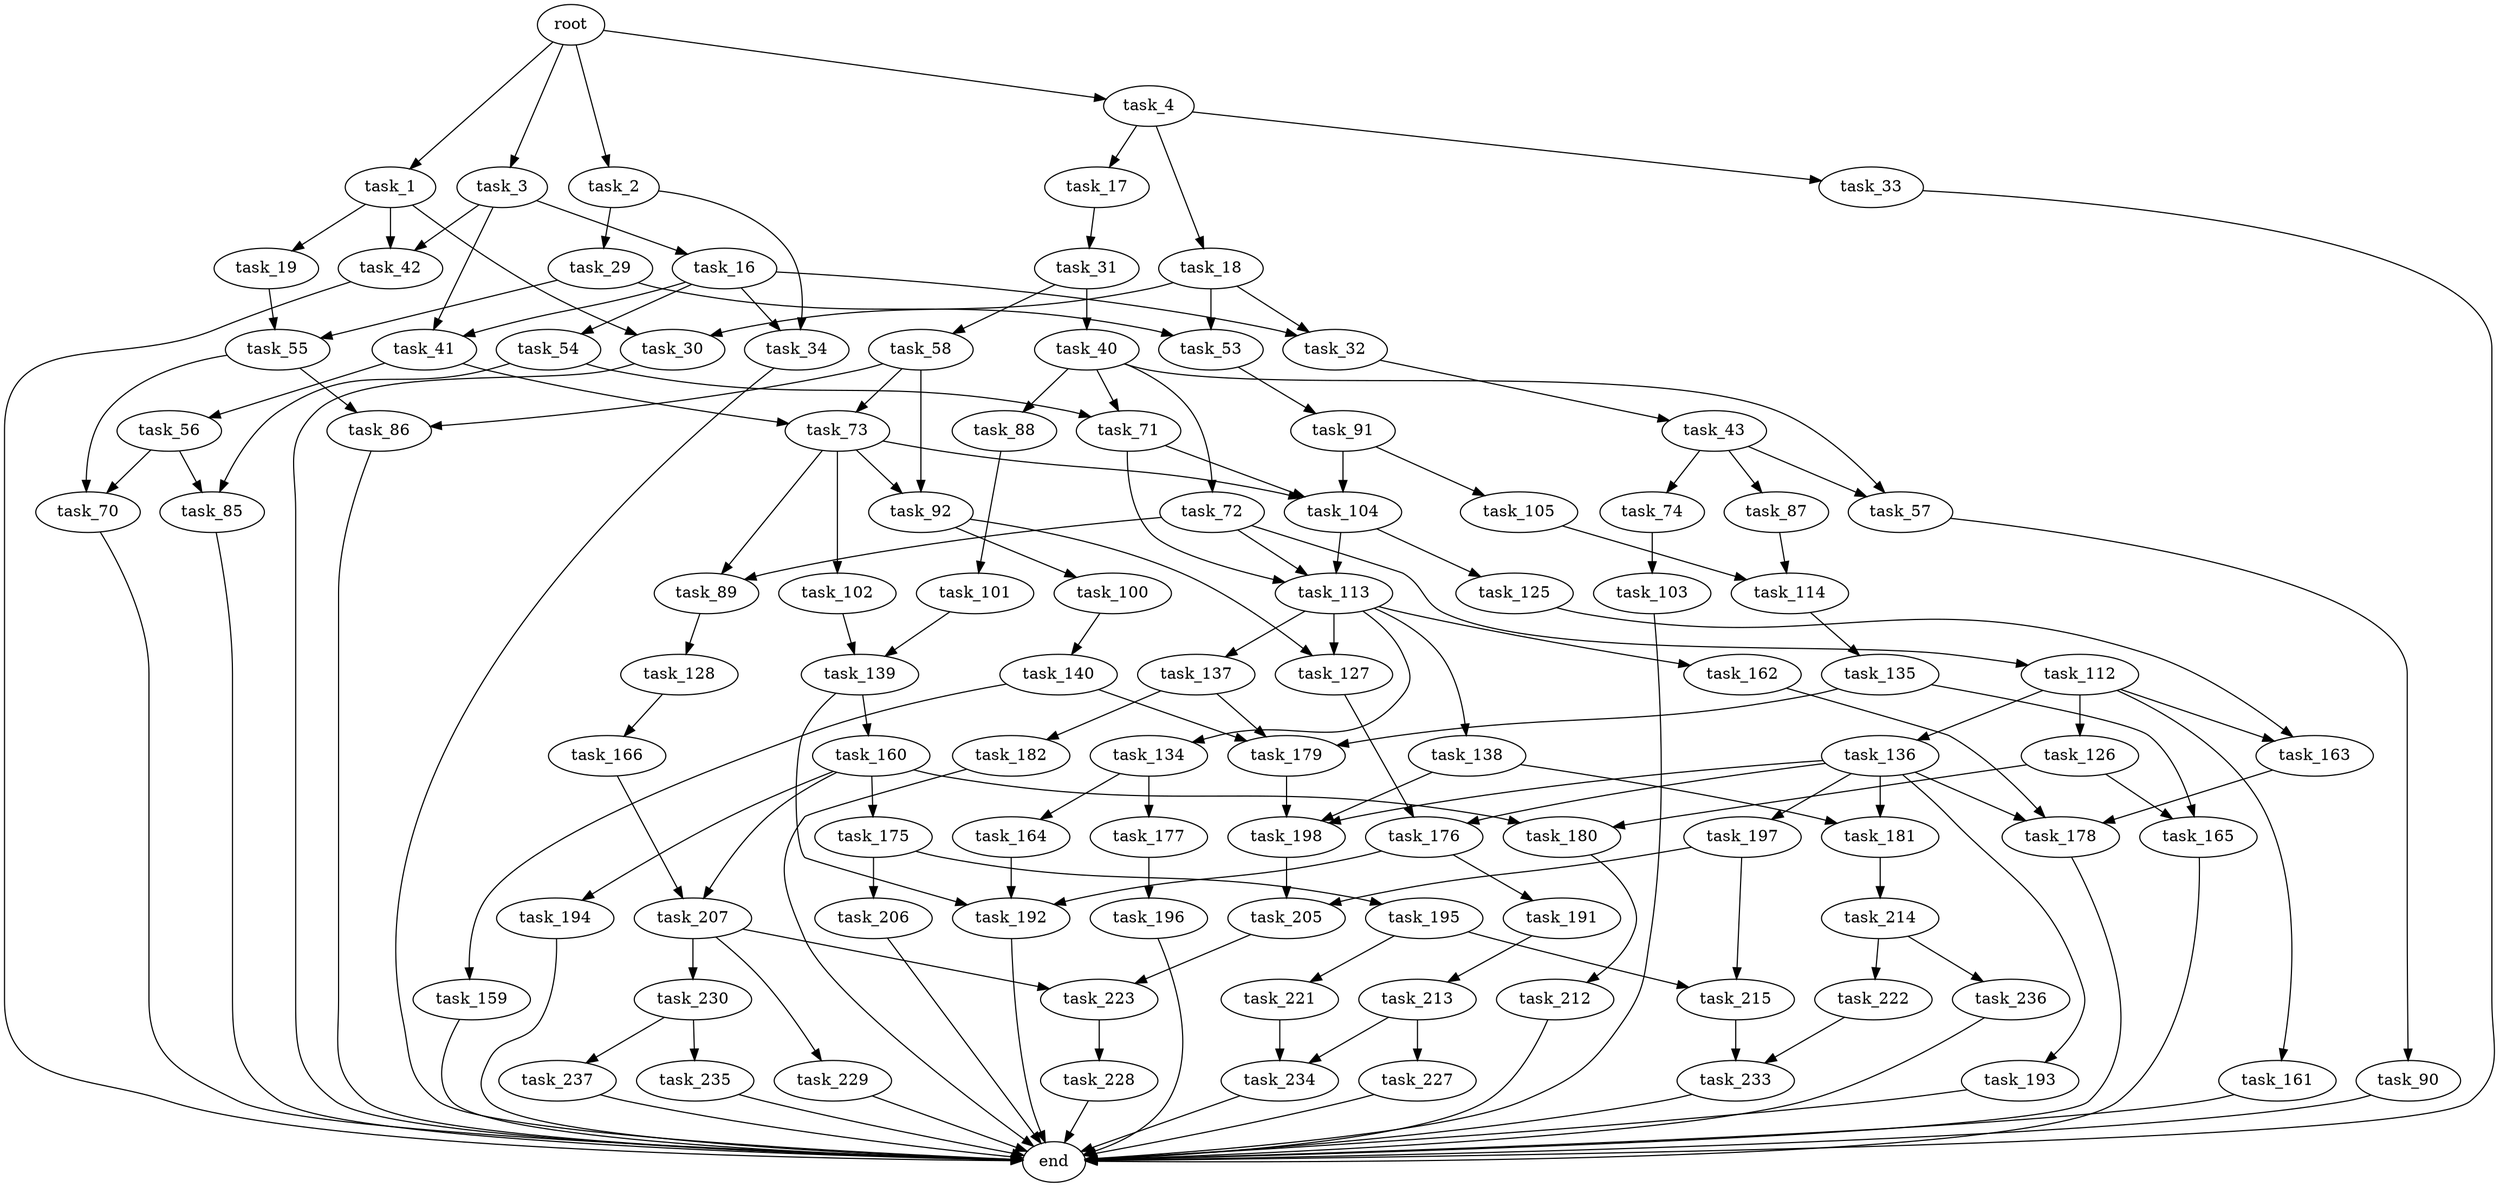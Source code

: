 digraph G {
  root [size="0.000000"];
  task_1 [size="13997344944.000000"];
  task_2 [size="907581304.000000"];
  task_3 [size="6832827970.000000"];
  task_4 [size="134217728000.000000"];
  task_19 [size="1128316506157.000000"];
  task_30 [size="5897452653.000000"];
  task_42 [size="1113064819.000000"];
  task_29 [size="134217728000.000000"];
  task_34 [size="246760793198.000000"];
  task_16 [size="8272134283.000000"];
  task_41 [size="68719476736.000000"];
  task_17 [size="782757789696.000000"];
  task_18 [size="231928233984.000000"];
  task_33 [size="1955291655.000000"];
  task_32 [size="66852885700.000000"];
  task_54 [size="68719476736.000000"];
  task_31 [size="4694924053.000000"];
  task_53 [size="8133925507.000000"];
  task_55 [size="19318270508.000000"];
  end [size="0.000000"];
  task_40 [size="556447693804.000000"];
  task_58 [size="102542422193.000000"];
  task_43 [size="368293445632.000000"];
  task_57 [size="1073741824000.000000"];
  task_71 [size="15121856931.000000"];
  task_72 [size="5039637762.000000"];
  task_88 [size="134217728000.000000"];
  task_56 [size="360016876740.000000"];
  task_73 [size="40608498050.000000"];
  task_74 [size="522881552354.000000"];
  task_87 [size="138259250302.000000"];
  task_91 [size="28991029248.000000"];
  task_85 [size="94790150820.000000"];
  task_70 [size="28991029248.000000"];
  task_86 [size="12041619398.000000"];
  task_90 [size="29910710123.000000"];
  task_92 [size="47168999328.000000"];
  task_104 [size="368293445632.000000"];
  task_113 [size="5698726192.000000"];
  task_89 [size="1073741824000.000000"];
  task_112 [size="2089190813.000000"];
  task_102 [size="46650416029.000000"];
  task_103 [size="25228095884.000000"];
  task_114 [size="11387569918.000000"];
  task_101 [size="2741719942.000000"];
  task_128 [size="8589934592.000000"];
  task_105 [size="10848195603.000000"];
  task_100 [size="37588902940.000000"];
  task_127 [size="747313852646.000000"];
  task_140 [size="8589934592.000000"];
  task_139 [size="782757789696.000000"];
  task_125 [size="8589934592.000000"];
  task_126 [size="231928233984.000000"];
  task_136 [size="361192917198.000000"];
  task_161 [size="3095012752.000000"];
  task_163 [size="8589934592.000000"];
  task_134 [size="1079888581978.000000"];
  task_137 [size="12927494578.000000"];
  task_138 [size="26221340612.000000"];
  task_162 [size="185074863900.000000"];
  task_135 [size="231928233984.000000"];
  task_165 [size="1073741824000.000000"];
  task_180 [size="500176006380.000000"];
  task_176 [size="72512559106.000000"];
  task_166 [size="771936229896.000000"];
  task_164 [size="6511330362.000000"];
  task_177 [size="68719476736.000000"];
  task_179 [size="724854640.000000"];
  task_178 [size="134217728000.000000"];
  task_181 [size="68719476736.000000"];
  task_193 [size="368293445632.000000"];
  task_197 [size="18201975082.000000"];
  task_198 [size="143744284973.000000"];
  task_182 [size="211996940009.000000"];
  task_160 [size="633403000808.000000"];
  task_192 [size="8006554031.000000"];
  task_159 [size="782757789696.000000"];
  task_175 [size="368293445632.000000"];
  task_194 [size="68719476736.000000"];
  task_207 [size="11527875188.000000"];
  task_195 [size="8589934592.000000"];
  task_206 [size="549755813888.000000"];
  task_191 [size="53248308734.000000"];
  task_196 [size="701043249820.000000"];
  task_212 [size="1533280502.000000"];
  task_214 [size="425939205127.000000"];
  task_213 [size="134217728000.000000"];
  task_215 [size="2043814146.000000"];
  task_221 [size="28490536008.000000"];
  task_205 [size="909774273479.000000"];
  task_223 [size="35712880140.000000"];
  task_229 [size="19201195796.000000"];
  task_230 [size="549755813888.000000"];
  task_227 [size="368293445632.000000"];
  task_234 [size="4639002229.000000"];
  task_222 [size="409427322256.000000"];
  task_236 [size="534548519286.000000"];
  task_233 [size="782757789696.000000"];
  task_228 [size="4409236669.000000"];
  task_235 [size="549755813888.000000"];
  task_237 [size="180588614777.000000"];

  root -> task_1 [size="1.000000"];
  root -> task_2 [size="1.000000"];
  root -> task_3 [size="1.000000"];
  root -> task_4 [size="1.000000"];
  task_1 -> task_19 [size="33554432.000000"];
  task_1 -> task_30 [size="33554432.000000"];
  task_1 -> task_42 [size="33554432.000000"];
  task_2 -> task_29 [size="75497472.000000"];
  task_2 -> task_34 [size="75497472.000000"];
  task_3 -> task_16 [size="209715200.000000"];
  task_3 -> task_41 [size="209715200.000000"];
  task_3 -> task_42 [size="209715200.000000"];
  task_4 -> task_17 [size="209715200.000000"];
  task_4 -> task_18 [size="209715200.000000"];
  task_4 -> task_33 [size="209715200.000000"];
  task_19 -> task_55 [size="679477248.000000"];
  task_30 -> end [size="1.000000"];
  task_42 -> end [size="1.000000"];
  task_29 -> task_53 [size="209715200.000000"];
  task_29 -> task_55 [size="209715200.000000"];
  task_34 -> end [size="1.000000"];
  task_16 -> task_32 [size="209715200.000000"];
  task_16 -> task_34 [size="209715200.000000"];
  task_16 -> task_41 [size="209715200.000000"];
  task_16 -> task_54 [size="209715200.000000"];
  task_41 -> task_56 [size="134217728.000000"];
  task_41 -> task_73 [size="134217728.000000"];
  task_17 -> task_31 [size="679477248.000000"];
  task_18 -> task_30 [size="301989888.000000"];
  task_18 -> task_32 [size="301989888.000000"];
  task_18 -> task_53 [size="301989888.000000"];
  task_33 -> end [size="1.000000"];
  task_32 -> task_43 [size="301989888.000000"];
  task_54 -> task_71 [size="134217728.000000"];
  task_54 -> task_85 [size="134217728.000000"];
  task_31 -> task_40 [size="134217728.000000"];
  task_31 -> task_58 [size="134217728.000000"];
  task_53 -> task_91 [size="134217728.000000"];
  task_55 -> task_70 [size="301989888.000000"];
  task_55 -> task_86 [size="301989888.000000"];
  task_40 -> task_57 [size="411041792.000000"];
  task_40 -> task_71 [size="411041792.000000"];
  task_40 -> task_72 [size="411041792.000000"];
  task_40 -> task_88 [size="411041792.000000"];
  task_58 -> task_73 [size="75497472.000000"];
  task_58 -> task_86 [size="75497472.000000"];
  task_58 -> task_92 [size="75497472.000000"];
  task_43 -> task_57 [size="411041792.000000"];
  task_43 -> task_74 [size="411041792.000000"];
  task_43 -> task_87 [size="411041792.000000"];
  task_57 -> task_90 [size="838860800.000000"];
  task_71 -> task_104 [size="838860800.000000"];
  task_71 -> task_113 [size="838860800.000000"];
  task_72 -> task_89 [size="209715200.000000"];
  task_72 -> task_112 [size="209715200.000000"];
  task_72 -> task_113 [size="209715200.000000"];
  task_88 -> task_101 [size="209715200.000000"];
  task_56 -> task_70 [size="679477248.000000"];
  task_56 -> task_85 [size="679477248.000000"];
  task_73 -> task_89 [size="838860800.000000"];
  task_73 -> task_92 [size="838860800.000000"];
  task_73 -> task_102 [size="838860800.000000"];
  task_73 -> task_104 [size="838860800.000000"];
  task_74 -> task_103 [size="679477248.000000"];
  task_87 -> task_114 [size="301989888.000000"];
  task_91 -> task_104 [size="75497472.000000"];
  task_91 -> task_105 [size="75497472.000000"];
  task_85 -> end [size="1.000000"];
  task_70 -> end [size="1.000000"];
  task_86 -> end [size="1.000000"];
  task_90 -> end [size="1.000000"];
  task_92 -> task_100 [size="134217728.000000"];
  task_92 -> task_127 [size="134217728.000000"];
  task_104 -> task_113 [size="411041792.000000"];
  task_104 -> task_125 [size="411041792.000000"];
  task_113 -> task_127 [size="679477248.000000"];
  task_113 -> task_134 [size="679477248.000000"];
  task_113 -> task_137 [size="679477248.000000"];
  task_113 -> task_138 [size="679477248.000000"];
  task_113 -> task_162 [size="679477248.000000"];
  task_89 -> task_128 [size="838860800.000000"];
  task_112 -> task_126 [size="33554432.000000"];
  task_112 -> task_136 [size="33554432.000000"];
  task_112 -> task_161 [size="33554432.000000"];
  task_112 -> task_163 [size="33554432.000000"];
  task_102 -> task_139 [size="33554432.000000"];
  task_103 -> end [size="1.000000"];
  task_114 -> task_135 [size="536870912.000000"];
  task_101 -> task_139 [size="301989888.000000"];
  task_128 -> task_166 [size="33554432.000000"];
  task_105 -> task_114 [size="838860800.000000"];
  task_100 -> task_140 [size="679477248.000000"];
  task_127 -> task_176 [size="679477248.000000"];
  task_140 -> task_159 [size="33554432.000000"];
  task_140 -> task_179 [size="33554432.000000"];
  task_139 -> task_160 [size="679477248.000000"];
  task_139 -> task_192 [size="679477248.000000"];
  task_125 -> task_163 [size="33554432.000000"];
  task_126 -> task_165 [size="301989888.000000"];
  task_126 -> task_180 [size="301989888.000000"];
  task_136 -> task_176 [size="411041792.000000"];
  task_136 -> task_178 [size="411041792.000000"];
  task_136 -> task_181 [size="411041792.000000"];
  task_136 -> task_193 [size="411041792.000000"];
  task_136 -> task_197 [size="411041792.000000"];
  task_136 -> task_198 [size="411041792.000000"];
  task_161 -> end [size="1.000000"];
  task_163 -> task_178 [size="33554432.000000"];
  task_134 -> task_164 [size="679477248.000000"];
  task_134 -> task_177 [size="679477248.000000"];
  task_137 -> task_179 [size="679477248.000000"];
  task_137 -> task_182 [size="679477248.000000"];
  task_138 -> task_181 [size="33554432.000000"];
  task_138 -> task_198 [size="33554432.000000"];
  task_162 -> task_178 [size="134217728.000000"];
  task_135 -> task_165 [size="301989888.000000"];
  task_135 -> task_179 [size="301989888.000000"];
  task_165 -> end [size="1.000000"];
  task_180 -> task_212 [size="838860800.000000"];
  task_176 -> task_191 [size="75497472.000000"];
  task_176 -> task_192 [size="75497472.000000"];
  task_166 -> task_207 [size="536870912.000000"];
  task_164 -> task_192 [size="134217728.000000"];
  task_177 -> task_196 [size="134217728.000000"];
  task_179 -> task_198 [size="33554432.000000"];
  task_178 -> end [size="1.000000"];
  task_181 -> task_214 [size="134217728.000000"];
  task_193 -> end [size="1.000000"];
  task_197 -> task_205 [size="679477248.000000"];
  task_197 -> task_215 [size="679477248.000000"];
  task_198 -> task_205 [size="411041792.000000"];
  task_182 -> end [size="1.000000"];
  task_160 -> task_175 [size="838860800.000000"];
  task_160 -> task_180 [size="838860800.000000"];
  task_160 -> task_194 [size="838860800.000000"];
  task_160 -> task_207 [size="838860800.000000"];
  task_192 -> end [size="1.000000"];
  task_159 -> end [size="1.000000"];
  task_175 -> task_195 [size="411041792.000000"];
  task_175 -> task_206 [size="411041792.000000"];
  task_194 -> end [size="1.000000"];
  task_207 -> task_223 [size="536870912.000000"];
  task_207 -> task_229 [size="536870912.000000"];
  task_207 -> task_230 [size="536870912.000000"];
  task_195 -> task_215 [size="33554432.000000"];
  task_195 -> task_221 [size="33554432.000000"];
  task_206 -> end [size="1.000000"];
  task_191 -> task_213 [size="838860800.000000"];
  task_196 -> end [size="1.000000"];
  task_212 -> end [size="1.000000"];
  task_214 -> task_222 [size="838860800.000000"];
  task_214 -> task_236 [size="838860800.000000"];
  task_213 -> task_227 [size="209715200.000000"];
  task_213 -> task_234 [size="209715200.000000"];
  task_215 -> task_233 [size="75497472.000000"];
  task_221 -> task_234 [size="536870912.000000"];
  task_205 -> task_223 [size="838860800.000000"];
  task_223 -> task_228 [size="679477248.000000"];
  task_229 -> end [size="1.000000"];
  task_230 -> task_235 [size="536870912.000000"];
  task_230 -> task_237 [size="536870912.000000"];
  task_227 -> end [size="1.000000"];
  task_234 -> end [size="1.000000"];
  task_222 -> task_233 [size="411041792.000000"];
  task_236 -> end [size="1.000000"];
  task_233 -> end [size="1.000000"];
  task_228 -> end [size="1.000000"];
  task_235 -> end [size="1.000000"];
  task_237 -> end [size="1.000000"];
}
